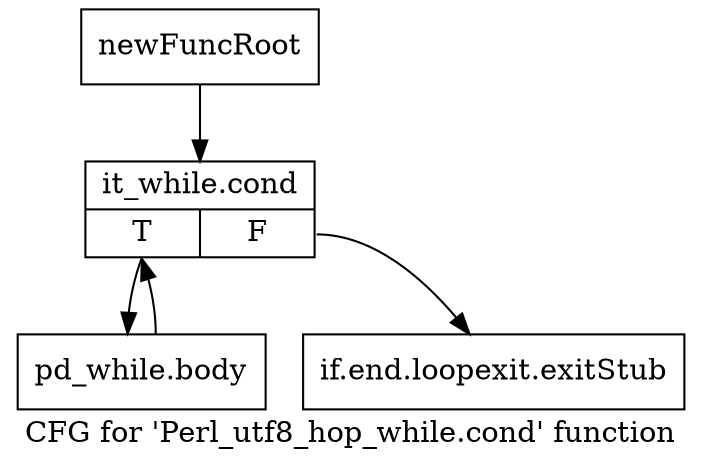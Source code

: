 digraph "CFG for 'Perl_utf8_hop_while.cond' function" {
	label="CFG for 'Perl_utf8_hop_while.cond' function";

	Node0x57df7f0 [shape=record,label="{newFuncRoot}"];
	Node0x57df7f0 -> Node0x57df890;
	Node0x57df840 [shape=record,label="{if.end.loopexit.exitStub}"];
	Node0x57df890 [shape=record,label="{it_while.cond|{<s0>T|<s1>F}}"];
	Node0x57df890:s0 -> Node0x57df8e0;
	Node0x57df890:s1 -> Node0x57df840;
	Node0x57df8e0 [shape=record,label="{pd_while.body}"];
	Node0x57df8e0 -> Node0x57df890;
}
